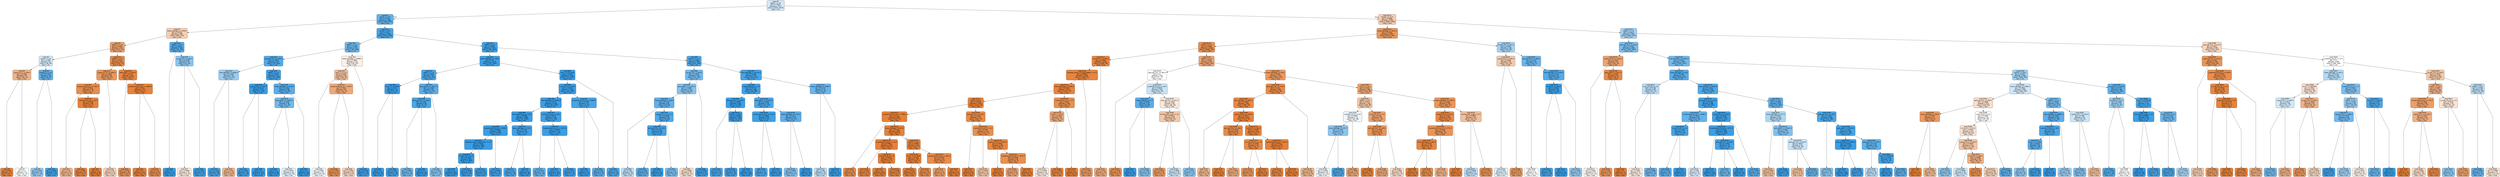 digraph Tree {
node [shape=box, style="filled, rounded", color="black", fontname=helvetica] ;
graph [ranksep=equally, splines=polyline] ;
edge [fontname=helvetica] ;
0 [label="node #0\ndeaths <= 3.5\ngini = 0.4927\nsamples = 7177\nvalue = [3154, 4023]\nclass = win", fillcolor="#399de537"] ;
1 [label="node #1\nassists <= 5.5\ngini = 0.2724\nsamples = 2883\nvalue = [469, 2414]\nclass = win", fillcolor="#399de5cd"] ;
0 -> 1 [labeldistance=2.5, labelangle=45, headlabel="True"] ;
2 [label="node #2\ntower_damage <= 2768.0\ngini = 0.4718\nsamples = 459\nvalue = [284, 175]\nclass = lose", fillcolor="#e5813962"] ;
1 -> 2 ;
3 [label="node #3\ndeaths <= 1.5\ngini = 0.3263\nsamples = 341\nvalue = [271, 70]\nclass = lose", fillcolor="#e58139bd"] ;
2 -> 3 ;
4 [label="node #4\nassists <= 3.5\ngini = 0.492\nsamples = 87\nvalue = [38, 49]\nclass = win", fillcolor="#399de539"] ;
3 -> 4 ;
5 [label="node #5\nt_gold_cnt_3 <= 494.5\ngini = 0.4082\nsamples = 42\nvalue = [30, 12]\nclass = lose", fillcolor="#e5813999"] ;
4 -> 5 ;
6 [label="node #6\ngini = 0.095\nsamples = 20\nvalue = [19, 1]\nclass = lose", fillcolor="#e58139f2"] ;
5 -> 6 ;
7 [label="node #7\ngini = 0.5\nsamples = 22\nvalue = [11, 11]\nclass = lose", fillcolor="#e5813900"] ;
5 -> 7 ;
8 [label="node #8\nEscape_0 <= 0.5\ngini = 0.2923\nsamples = 45\nvalue = [8, 37]\nclass = win", fillcolor="#399de5c8"] ;
4 -> 8 ;
9 [label="node #9\ngini = 0.4339\nsamples = 22\nvalue = [7, 15]\nclass = win", fillcolor="#399de588"] ;
8 -> 9 ;
10 [label="node #10\ngini = 0.0832\nsamples = 23\nvalue = [1, 22]\nclass = win", fillcolor="#399de5f3"] ;
8 -> 10 ;
11 [label="node #11\ndeaths <= 2.5\ngini = 0.1517\nsamples = 254\nvalue = [233, 21]\nclass = lose", fillcolor="#e58139e8"] ;
3 -> 11 ;
12 [label="node #12\nt_gold_cnt_15 <= 5662.5\ngini = 0.2593\nsamples = 98\nvalue = [83, 15]\nclass = lose", fillcolor="#e58139d1"] ;
11 -> 12 ;
13 [label="node #13\nt_experience_cnt_5 <= 602.5\ngini = 0.1634\nsamples = 78\nvalue = [71, 7]\nclass = lose", fillcolor="#e58139e6"] ;
12 -> 13 ;
14 [label="node #14\ngini = 0.42\nsamples = 20\nvalue = [14, 6]\nclass = lose", fillcolor="#e5813992"] ;
13 -> 14 ;
15 [label="node #15\nt_lasthits_cnt_15 <= 55.5\ngini = 0.0339\nsamples = 58\nvalue = [57, 1]\nclass = lose", fillcolor="#e58139fb"] ;
13 -> 15 ;
16 [label="node #16\ngini = 0.095\nsamples = 20\nvalue = [19, 1]\nclass = lose", fillcolor="#e58139f2"] ;
15 -> 16 ;
17 [label="node #17\ngini = 0.0\nsamples = 38\nvalue = [38, 0]\nclass = lose", fillcolor="#e58139ff"] ;
15 -> 17 ;
18 [label="node #18\ngini = 0.48\nsamples = 20\nvalue = [12, 8]\nclass = lose", fillcolor="#e5813955"] ;
12 -> 18 ;
19 [label="node #19\ngold_spent <= 5337.5\ngini = 0.074\nsamples = 156\nvalue = [150, 6]\nclass = lose", fillcolor="#e58139f5"] ;
11 -> 19 ;
20 [label="node #20\ngini = 0.2378\nsamples = 29\nvalue = [25, 4]\nclass = lose", fillcolor="#e58139d6"] ;
19 -> 20 ;
21 [label="node #21\nt_experience_cnt_12 <= 4968.0\ngini = 0.031\nsamples = 127\nvalue = [125, 2]\nclass = lose", fillcolor="#e58139fb"] ;
19 -> 21 ;
22 [label="node #22\ngini = 0.0\nsamples = 107\nvalue = [107, 0]\nclass = lose", fillcolor="#e58139ff"] ;
21 -> 22 ;
23 [label="node #23\ngini = 0.18\nsamples = 20\nvalue = [18, 2]\nclass = lose", fillcolor="#e58139e3"] ;
21 -> 23 ;
24 [label="node #24\ndeaths <= 1.5\ngini = 0.1961\nsamples = 118\nvalue = [13, 105]\nclass = win", fillcolor="#399de5df"] ;
2 -> 24 ;
25 [label="node #25\ngini = 0.0\nsamples = 73\nvalue = [0, 73]\nclass = win", fillcolor="#399de5ff"] ;
24 -> 25 ;
26 [label="node #26\nxp_per_min <= 562.5\ngini = 0.4109\nsamples = 45\nvalue = [13, 32]\nclass = win", fillcolor="#399de597"] ;
24 -> 26 ;
27 [label="node #27\ngini = 0.4959\nsamples = 22\nvalue = [12, 10]\nclass = lose", fillcolor="#e581392a"] ;
26 -> 27 ;
28 [label="node #28\ngini = 0.0832\nsamples = 23\nvalue = [1, 22]\nclass = win", fillcolor="#399de5f3"] ;
26 -> 28 ;
29 [label="node #29\nassists <= 8.5\ngini = 0.141\nsamples = 2424\nvalue = [185, 2239]\nclass = win", fillcolor="#399de5ea"] ;
1 -> 29 ;
30 [label="node #30\ndeaths <= 2.5\ngini = 0.3346\nsamples = 452\nvalue = [96, 356]\nclass = win", fillcolor="#399de5ba"] ;
29 -> 30 ;
31 [label="node #31\ngold_per_min <= 420.5\ngini = 0.1861\nsamples = 337\nvalue = [35, 302]\nclass = win", fillcolor="#399de5e1"] ;
30 -> 31 ;
32 [label="node #32\nhero_damage <= 5608.0\ngini = 0.4409\nsamples = 64\nvalue = [21, 43]\nclass = win", fillcolor="#399de582"] ;
31 -> 32 ;
33 [label="node #33\ngini = 0.1454\nsamples = 38\nvalue = [3, 35]\nclass = win", fillcolor="#399de5e9"] ;
32 -> 33 ;
34 [label="node #34\ngini = 0.426\nsamples = 26\nvalue = [18, 8]\nclass = lose", fillcolor="#e581398e"] ;
32 -> 34 ;
35 [label="node #35\ndeaths <= 1.5\ngini = 0.0973\nsamples = 273\nvalue = [14, 259]\nclass = win", fillcolor="#399de5f1"] ;
31 -> 35 ;
36 [label="node #36\nt_gold_cnt_3 <= 457.0\ngini = 0.0112\nsamples = 177\nvalue = [1, 176]\nclass = win", fillcolor="#399de5fe"] ;
35 -> 36 ;
37 [label="node #37\ngini = 0.095\nsamples = 20\nvalue = [1, 19]\nclass = win", fillcolor="#399de5f2"] ;
36 -> 37 ;
38 [label="node #38\ngini = 0.0\nsamples = 157\nvalue = [0, 157]\nclass = win", fillcolor="#399de5ff"] ;
36 -> 38 ;
39 [label="node #39\ntower_damage <= 5760.5\ngini = 0.2342\nsamples = 96\nvalue = [13, 83]\nclass = win", fillcolor="#399de5d7"] ;
35 -> 39 ;
40 [label="node #40\ngold_spent <= 15010.0\ngini = 0.3478\nsamples = 58\nvalue = [13, 45]\nclass = win", fillcolor="#399de5b5"] ;
39 -> 40 ;
41 [label="node #41\ngini = 0.0\nsamples = 30\nvalue = [0, 30]\nclass = win", fillcolor="#399de5ff"] ;
40 -> 41 ;
42 [label="node #42\ngini = 0.4974\nsamples = 28\nvalue = [13, 15]\nclass = win", fillcolor="#399de522"] ;
40 -> 42 ;
43 [label="node #43\ngini = 0.0\nsamples = 38\nvalue = [0, 38]\nclass = win", fillcolor="#399de5ff"] ;
39 -> 43 ;
44 [label="node #44\ntower_damage <= 4698.0\ngini = 0.4981\nsamples = 115\nvalue = [61, 54]\nclass = lose", fillcolor="#e581391d"] ;
30 -> 44 ;
45 [label="node #45\nCarry_1 <= 0.5\ngini = 0.4444\nsamples = 90\nvalue = [60, 30]\nclass = lose", fillcolor="#e581397f"] ;
44 -> 45 ;
46 [label="node #46\ngini = 0.4995\nsamples = 31\nvalue = [15, 16]\nclass = win", fillcolor="#399de510"] ;
45 -> 46 ;
47 [label="node #47\nt_experience_cnt_3 <= 525.0\ngini = 0.362\nsamples = 59\nvalue = [45, 14]\nclass = lose", fillcolor="#e58139b0"] ;
45 -> 47 ;
48 [label="node #48\ngini = 0.2337\nsamples = 37\nvalue = [32, 5]\nclass = lose", fillcolor="#e58139d7"] ;
47 -> 48 ;
49 [label="node #49\ngini = 0.4835\nsamples = 22\nvalue = [13, 9]\nclass = lose", fillcolor="#e581394e"] ;
47 -> 49 ;
50 [label="node #50\ngini = 0.0768\nsamples = 25\nvalue = [1, 24]\nclass = win", fillcolor="#399de5f4"] ;
44 -> 50 ;
51 [label="node #51\ndeaths <= 2.5\ngini = 0.0862\nsamples = 1972\nvalue = [89, 1883]\nclass = win", fillcolor="#399de5f3"] ;
29 -> 51 ;
52 [label="node #52\ntower_damage <= 149.0\ngini = 0.04\nsamples = 1373\nvalue = [28, 1345]\nclass = win", fillcolor="#399de5fa"] ;
51 -> 52 ;
53 [label="node #53\ndeaths <= 1.5\ngini = 0.1519\nsamples = 157\nvalue = [13, 144]\nclass = win", fillcolor="#399de5e8"] ;
52 -> 53 ;
54 [label="node #54\nstuns <= 37.4034\ngini = 0.027\nsamples = 73\nvalue = [1, 72]\nclass = win", fillcolor="#399de5fb"] ;
53 -> 54 ;
55 [label="node #55\ngini = 0.0\nsamples = 53\nvalue = [0, 53]\nclass = win", fillcolor="#399de5ff"] ;
54 -> 55 ;
56 [label="node #56\ngini = 0.095\nsamples = 20\nvalue = [1, 19]\nclass = win", fillcolor="#399de5f2"] ;
54 -> 56 ;
57 [label="node #57\ngold_spent <= 13017.5\ngini = 0.2449\nsamples = 84\nvalue = [12, 72]\nclass = win", fillcolor="#399de5d4"] ;
53 -> 57 ;
58 [label="node #58\ngold_per_min <= 292.5\ngini = 0.1551\nsamples = 59\nvalue = [5, 54]\nclass = win", fillcolor="#399de5e7"] ;
57 -> 58 ;
59 [label="node #59\ngini = 0.3403\nsamples = 23\nvalue = [5, 18]\nclass = win", fillcolor="#399de5b8"] ;
58 -> 59 ;
60 [label="node #60\ngini = 0.0\nsamples = 36\nvalue = [0, 36]\nclass = win", fillcolor="#399de5ff"] ;
58 -> 60 ;
61 [label="node #61\ngini = 0.4032\nsamples = 25\nvalue = [7, 18]\nclass = win", fillcolor="#399de59c"] ;
57 -> 61 ;
62 [label="node #62\nstuns <= 107.306\ngini = 0.0244\nsamples = 1216\nvalue = [15, 1201]\nclass = win", fillcolor="#399de5fc"] ;
52 -> 62 ;
63 [label="node #63\nt_first_kill <= 1548.5\ngini = 0.0215\nsamples = 1196\nvalue = [13, 1183]\nclass = win", fillcolor="#399de5fc"] ;
62 -> 63 ;
64 [label="node #64\nhero_damage <= 25455.5\ngini = 0.0173\nsamples = 1149\nvalue = [10, 1139]\nclass = win", fillcolor="#399de5fd"] ;
63 -> 64 ;
65 [label="node #65\nfirst_blood_time <= 319.5\ngini = 0.0099\nsamples = 1006\nvalue = [5, 1001]\nclass = win", fillcolor="#399de5fe"] ;
64 -> 65 ;
66 [label="node #66\nt_experience_cnt_8 <= 3238.5\ngini = 0.0062\nsamples = 957\nvalue = [3, 954]\nclass = win", fillcolor="#399de5fe"] ;
65 -> 66 ;
67 [label="node #67\nlocalized_name_x_Dark Seer <= 0.5\ngini = 0.0043\nsamples = 935\nvalue = [2, 933]\nclass = win", fillcolor="#399de5fe"] ;
66 -> 67 ;
68 [label="node #68\ncluster_156 <= 0.5\ngini = 0.0022\nsamples = 901\nvalue = [1, 900]\nclass = win", fillcolor="#399de5ff"] ;
67 -> 68 ;
69 [label="node #69\ngini = 0.0\nsamples = 853\nvalue = [0, 853]\nclass = win", fillcolor="#399de5ff"] ;
68 -> 69 ;
70 [label="node #70\ngini = 0.0408\nsamples = 48\nvalue = [1, 47]\nclass = win", fillcolor="#399de5fa"] ;
68 -> 70 ;
71 [label="node #71\ngini = 0.0571\nsamples = 34\nvalue = [1, 33]\nclass = win", fillcolor="#399de5f7"] ;
67 -> 71 ;
72 [label="node #72\ngini = 0.0868\nsamples = 22\nvalue = [1, 21]\nclass = win", fillcolor="#399de5f3"] ;
66 -> 72 ;
73 [label="node #73\ntower_damage <= 752.5\ngini = 0.0783\nsamples = 49\nvalue = [2, 47]\nclass = win", fillcolor="#399de5f4"] ;
65 -> 73 ;
74 [label="node #74\ngini = 0.18\nsamples = 20\nvalue = [2, 18]\nclass = win", fillcolor="#399de5e3"] ;
73 -> 74 ;
75 [label="node #75\ngini = 0.0\nsamples = 29\nvalue = [0, 29]\nclass = win", fillcolor="#399de5ff"] ;
73 -> 75 ;
76 [label="node #76\nt_lasthits_cnt_15 <= 68.5\ngini = 0.0675\nsamples = 143\nvalue = [5, 138]\nclass = win", fillcolor="#399de5f6"] ;
64 -> 76 ;
77 [label="node #77\ngini = 0.2975\nsamples = 22\nvalue = [4, 18]\nclass = win", fillcolor="#399de5c6"] ;
76 -> 77 ;
78 [label="node #78\nt_experience_cnt_12 <= 5276.5\ngini = 0.0164\nsamples = 121\nvalue = [1, 120]\nclass = win", fillcolor="#399de5fd"] ;
76 -> 78 ;
79 [label="node #79\ngini = 0.0\nsamples = 101\nvalue = [0, 101]\nclass = win", fillcolor="#399de5ff"] ;
78 -> 79 ;
80 [label="node #80\ngini = 0.095\nsamples = 20\nvalue = [1, 19]\nclass = win", fillcolor="#399de5f2"] ;
78 -> 80 ;
81 [label="node #81\nt_experience_cnt_10 <= 2868.5\ngini = 0.1195\nsamples = 47\nvalue = [3, 44]\nclass = win", fillcolor="#399de5ee"] ;
63 -> 81 ;
82 [label="node #82\ngini = 0.0\nsamples = 27\nvalue = [0, 27]\nclass = win", fillcolor="#399de5ff"] ;
81 -> 82 ;
83 [label="node #83\ngini = 0.255\nsamples = 20\nvalue = [3, 17]\nclass = win", fillcolor="#399de5d2"] ;
81 -> 83 ;
84 [label="node #84\ngini = 0.18\nsamples = 20\nvalue = [2, 18]\nclass = win", fillcolor="#399de5e3"] ;
62 -> 84 ;
85 [label="node #85\nassists <= 11.5\ngini = 0.1829\nsamples = 599\nvalue = [61, 538]\nclass = win", fillcolor="#399de5e2"] ;
51 -> 85 ;
86 [label="node #86\nxp_per_min <= 620.5\ngini = 0.3525\nsamples = 162\nvalue = [37, 125]\nclass = win", fillcolor="#399de5b4"] ;
85 -> 86 ;
87 [label="node #87\ngold_spent <= 17255.0\ngini = 0.3986\nsamples = 131\nvalue = [36, 95]\nclass = win", fillcolor="#399de59e"] ;
86 -> 87 ;
88 [label="node #88\ntower_damage <= 128.0\ngini = 0.2778\nsamples = 96\nvalue = [16, 80]\nclass = win", fillcolor="#399de5cc"] ;
87 -> 88 ;
89 [label="node #89\ngini = 0.48\nsamples = 20\nvalue = [8, 12]\nclass = win", fillcolor="#399de555"] ;
88 -> 89 ;
90 [label="node #90\nt_gold_cnt_3 <= 571.5\ngini = 0.1884\nsamples = 76\nvalue = [8, 68]\nclass = win", fillcolor="#399de5e1"] ;
88 -> 90 ;
91 [label="node #91\ngold_per_min <= 319.5\ngini = 0.1014\nsamples = 56\nvalue = [3, 53]\nclass = win", fillcolor="#399de5f1"] ;
90 -> 91 ;
92 [label="node #92\ngini = 0.255\nsamples = 20\nvalue = [3, 17]\nclass = win", fillcolor="#399de5d2"] ;
91 -> 92 ;
93 [label="node #93\ngini = 0.0\nsamples = 36\nvalue = [0, 36]\nclass = win", fillcolor="#399de5ff"] ;
91 -> 93 ;
94 [label="node #94\ngini = 0.375\nsamples = 20\nvalue = [5, 15]\nclass = win", fillcolor="#399de5aa"] ;
90 -> 94 ;
95 [label="node #95\ngini = 0.4898\nsamples = 35\nvalue = [20, 15]\nclass = lose", fillcolor="#e5813940"] ;
87 -> 95 ;
96 [label="node #96\ngini = 0.0624\nsamples = 31\nvalue = [1, 30]\nclass = win", fillcolor="#399de5f6"] ;
86 -> 96 ;
97 [label="node #97\nhero_damage <= 31742.5\ngini = 0.1038\nsamples = 437\nvalue = [24, 413]\nclass = win", fillcolor="#399de5f0"] ;
85 -> 97 ;
98 [label="node #98\ncreeps_stacked <= 2.5\ngini = 0.0775\nsamples = 396\nvalue = [16, 380]\nclass = win", fillcolor="#399de5f4"] ;
97 -> 98 ;
99 [label="node #99\ngold_per_min <= 298.5\ngini = 0.0298\nsamples = 264\nvalue = [4, 260]\nclass = win", fillcolor="#399de5fb"] ;
98 -> 99 ;
100 [label="node #100\ngini = 0.1472\nsamples = 25\nvalue = [2, 23]\nclass = win", fillcolor="#399de5e9"] ;
99 -> 100 ;
101 [label="node #101\nassists <= 12.5\ngini = 0.0166\nsamples = 239\nvalue = [2, 237]\nclass = win", fillcolor="#399de5fd"] ;
99 -> 101 ;
102 [label="node #102\ngini = 0.1107\nsamples = 34\nvalue = [2, 32]\nclass = win", fillcolor="#399de5ef"] ;
101 -> 102 ;
103 [label="node #103\ngini = 0.0\nsamples = 205\nvalue = [0, 205]\nclass = win", fillcolor="#399de5ff"] ;
101 -> 103 ;
104 [label="node #104\ngold_spent <= 12310.0\ngini = 0.1653\nsamples = 132\nvalue = [12, 120]\nclass = win", fillcolor="#399de5e6"] ;
98 -> 104 ;
105 [label="node #105\nt_experience_cnt_5 <= 515.0\ngini = 0.0563\nsamples = 69\nvalue = [2, 67]\nclass = win", fillcolor="#399de5f7"] ;
104 -> 105 ;
106 [label="node #106\ngini = 0.18\nsamples = 20\nvalue = [2, 18]\nclass = win", fillcolor="#399de5e3"] ;
105 -> 106 ;
107 [label="node #107\ngini = 0.0\nsamples = 49\nvalue = [0, 49]\nclass = win", fillcolor="#399de5ff"] ;
105 -> 107 ;
108 [label="node #108\ntower_damage <= 1133.5\ngini = 0.2671\nsamples = 63\nvalue = [10, 53]\nclass = win", fillcolor="#399de5cf"] ;
104 -> 108 ;
109 [label="node #109\ngini = 0.3944\nsamples = 37\nvalue = [10, 27]\nclass = win", fillcolor="#399de5a1"] ;
108 -> 109 ;
110 [label="node #110\ngini = 0.0\nsamples = 26\nvalue = [0, 26]\nclass = win", fillcolor="#399de5ff"] ;
108 -> 110 ;
111 [label="node #111\ntower_damage <= 5949.0\ngini = 0.3141\nsamples = 41\nvalue = [8, 33]\nclass = win", fillcolor="#399de5c1"] ;
97 -> 111 ;
112 [label="node #112\ngini = 0.48\nsamples = 20\nvalue = [8, 12]\nclass = win", fillcolor="#399de555"] ;
111 -> 112 ;
113 [label="node #113\ngini = 0.0\nsamples = 21\nvalue = [0, 21]\nclass = win", fillcolor="#399de5ff"] ;
111 -> 113 ;
114 [label="node #114\nassists <= 11.5\ngini = 0.4686\nsamples = 4294\nvalue = [2685, 1609]\nclass = lose", fillcolor="#e5813966"] ;
0 -> 114 [labeldistance=2.5, labelangle=-45, headlabel="False"] ;
115 [label="node #115\ntower_damage <= 4451.5\ngini = 0.2443\nsamples = 2352\nvalue = [2017, 335]\nclass = lose", fillcolor="#e58139d5"] ;
114 -> 115 ;
116 [label="node #116\nassists <= 7.5\ngini = 0.1939\nsamples = 2206\nvalue = [1966, 240]\nclass = lose", fillcolor="#e58139e0"] ;
115 -> 116 ;
117 [label="node #117\nxp_per_min <= 650.5\ngini = 0.0694\nsamples = 1334\nvalue = [1286, 48]\nclass = lose", fillcolor="#e58139f5"] ;
116 -> 117 ;
118 [label="node #118\nlocalized_name_x_Crystal Maiden <= 0.5\ngini = 0.0608\nsamples = 1306\nvalue = [1265, 41]\nclass = lose", fillcolor="#e58139f7"] ;
117 -> 118 ;
119 [label="node #119\ntower_damage <= 2083.5\ngini = 0.0535\nsamples = 1272\nvalue = [1237, 35]\nclass = lose", fillcolor="#e58139f8"] ;
118 -> 119 ;
120 [label="node #120\nassists <= 6.5\ngini = 0.0403\nsamples = 1166\nvalue = [1142, 24]\nclass = lose", fillcolor="#e58139fa"] ;
119 -> 120 ;
121 [label="node #121\nt_experience_cnt_15 <= 1908.0\ngini = 0.022\nsamples = 989\nvalue = [978, 11]\nclass = lose", fillcolor="#e58139fc"] ;
120 -> 121 ;
122 [label="node #122\ngini = 0.18\nsamples = 20\nvalue = [18, 2]\nclass = lose", fillcolor="#e58139e3"] ;
121 -> 122 ;
123 [label="node #123\ntower_damage <= 630.5\ngini = 0.0184\nsamples = 969\nvalue = [960, 9]\nclass = lose", fillcolor="#e58139fd"] ;
121 -> 123 ;
124 [label="node #124\nt_experience_cnt_3 <= 31.5\ngini = 0.0054\nsamples = 738\nvalue = [736, 2]\nclass = lose", fillcolor="#e58139fe"] ;
123 -> 124 ;
125 [label="node #125\ngini = 0.095\nsamples = 20\nvalue = [19, 1]\nclass = lose", fillcolor="#e58139f2"] ;
124 -> 125 ;
126 [label="node #126\nt_obs_cnt_20 <= 7.5\ngini = 0.0028\nsamples = 718\nvalue = [717, 1]\nclass = lose", fillcolor="#e58139ff"] ;
124 -> 126 ;
127 [label="node #127\ngini = 0.0\nsamples = 693\nvalue = [693, 0]\nclass = lose", fillcolor="#e58139ff"] ;
126 -> 127 ;
128 [label="node #128\ngini = 0.0768\nsamples = 25\nvalue = [24, 1]\nclass = lose", fillcolor="#e58139f4"] ;
126 -> 128 ;
129 [label="node #129\nassists <= 5.5\ngini = 0.0588\nsamples = 231\nvalue = [224, 7]\nclass = lose", fillcolor="#e58139f7"] ;
123 -> 129 ;
130 [label="node #130\nstuns <= 31.2094\ngini = 0.0316\nsamples = 187\nvalue = [184, 3]\nclass = lose", fillcolor="#e58139fb"] ;
129 -> 130 ;
131 [label="node #131\ngini = 0.0119\nsamples = 167\nvalue = [166, 1]\nclass = lose", fillcolor="#e58139fd"] ;
130 -> 131 ;
132 [label="node #132\ngini = 0.18\nsamples = 20\nvalue = [18, 2]\nclass = lose", fillcolor="#e58139e3"] ;
130 -> 132 ;
133 [label="node #133\nt_experience_cnt_5 <= 1051.0\ngini = 0.1653\nsamples = 44\nvalue = [40, 4]\nclass = lose", fillcolor="#e58139e6"] ;
129 -> 133 ;
134 [label="node #134\ngini = 0.32\nsamples = 20\nvalue = [16, 4]\nclass = lose", fillcolor="#e58139bf"] ;
133 -> 134 ;
135 [label="node #135\ngini = 0.0\nsamples = 24\nvalue = [24, 0]\nclass = lose", fillcolor="#e58139ff"] ;
133 -> 135 ;
136 [label="node #136\ngold_per_min <= 259.5\ngini = 0.1361\nsamples = 177\nvalue = [164, 13]\nclass = lose", fillcolor="#e58139eb"] ;
120 -> 136 ;
137 [label="node #137\ngini = 0.0\nsamples = 54\nvalue = [54, 0]\nclass = lose", fillcolor="#e58139ff"] ;
136 -> 137 ;
138 [label="node #138\nt_lasthits_cnt_10 <= 12.5\ngini = 0.189\nsamples = 123\nvalue = [110, 13]\nclass = lose", fillcolor="#e58139e1"] ;
136 -> 138 ;
139 [label="node #139\ngini = 0.4628\nsamples = 22\nvalue = [14, 8]\nclass = lose", fillcolor="#e581396d"] ;
138 -> 139 ;
140 [label="node #140\nt_gold_cnt_10 <= 3033.0\ngini = 0.0941\nsamples = 101\nvalue = [96, 5]\nclass = lose", fillcolor="#e58139f2"] ;
138 -> 140 ;
141 [label="node #141\ngini = 0.0\nsamples = 55\nvalue = [55, 0]\nclass = lose", fillcolor="#e58139ff"] ;
140 -> 141 ;
142 [label="node #142\nt_experience_cnt_10 <= 3572.5\ngini = 0.1938\nsamples = 46\nvalue = [41, 5]\nclass = lose", fillcolor="#e58139e0"] ;
140 -> 142 ;
143 [label="node #143\ngini = 0.3512\nsamples = 22\nvalue = [17, 5]\nclass = lose", fillcolor="#e58139b4"] ;
142 -> 143 ;
144 [label="node #144\ngini = 0.0\nsamples = 24\nvalue = [24, 0]\nclass = lose", fillcolor="#e58139ff"] ;
142 -> 144 ;
145 [label="node #145\nt_lasthits_cnt_15 <= 77.5\ngini = 0.186\nsamples = 106\nvalue = [95, 11]\nclass = lose", fillcolor="#e58139e1"] ;
119 -> 145 ;
146 [label="node #146\nPusher_1 <= 0.5\ngini = 0.3694\nsamples = 45\nvalue = [34, 11]\nclass = lose", fillcolor="#e58139ac"] ;
145 -> 146 ;
147 [label="node #147\ngini = 0.4959\nsamples = 22\nvalue = [12, 10]\nclass = lose", fillcolor="#e581392a"] ;
146 -> 147 ;
148 [label="node #148\ngini = 0.0832\nsamples = 23\nvalue = [22, 1]\nclass = lose", fillcolor="#e58139f3"] ;
146 -> 148 ;
149 [label="node #149\ngini = 0.0\nsamples = 61\nvalue = [61, 0]\nclass = lose", fillcolor="#e58139ff"] ;
145 -> 149 ;
150 [label="node #150\ngini = 0.2907\nsamples = 34\nvalue = [28, 6]\nclass = lose", fillcolor="#e58139c8"] ;
118 -> 150 ;
151 [label="node #151\ngini = 0.375\nsamples = 28\nvalue = [21, 7]\nclass = lose", fillcolor="#e58139aa"] ;
117 -> 151 ;
152 [label="node #152\ndeaths <= 4.5\ngini = 0.3434\nsamples = 872\nvalue = [680, 192]\nclass = lose", fillcolor="#e58139b7"] ;
116 -> 152 ;
153 [label="node #153\ngold_per_min <= 282.0\ngini = 0.5\nsamples = 154\nvalue = [77, 77]\nclass = lose", fillcolor="#e5813900"] ;
152 -> 153 ;
154 [label="node #154\ngini = 0.2378\nsamples = 29\nvalue = [25, 4]\nclass = lose", fillcolor="#e58139d6"] ;
153 -> 154 ;
155 [label="node #155\nt_lasthits_cnt_15 <= 50.5\ngini = 0.4859\nsamples = 125\nvalue = [52, 73]\nclass = win", fillcolor="#399de549"] ;
153 -> 155 ;
156 [label="node #156\ncreeps_stacked <= 1.0\ngini = 0.2499\nsamples = 41\nvalue = [6, 35]\nclass = win", fillcolor="#399de5d3"] ;
155 -> 156 ;
157 [label="node #157\ngini = 0.0\nsamples = 20\nvalue = [0, 20]\nclass = win", fillcolor="#399de5ff"] ;
156 -> 157 ;
158 [label="node #158\ngini = 0.4082\nsamples = 21\nvalue = [6, 15]\nclass = win", fillcolor="#399de599"] ;
156 -> 158 ;
159 [label="node #159\ngold_per_min <= 551.5\ngini = 0.4955\nsamples = 84\nvalue = [46, 38]\nclass = lose", fillcolor="#e581392c"] ;
155 -> 159 ;
160 [label="node #160\nprimary_attr_x_str <= 0.5\ngini = 0.4612\nsamples = 61\nvalue = [39, 22]\nclass = lose", fillcolor="#e581396f"] ;
159 -> 160 ;
161 [label="node #161\ngini = 0.2975\nsamples = 33\nvalue = [27, 6]\nclass = lose", fillcolor="#e58139c6"] ;
160 -> 161 ;
162 [label="node #162\ngini = 0.4898\nsamples = 28\nvalue = [12, 16]\nclass = win", fillcolor="#399de540"] ;
160 -> 162 ;
163 [label="node #163\ngini = 0.4234\nsamples = 23\nvalue = [7, 16]\nclass = win", fillcolor="#399de58f"] ;
159 -> 163 ;
164 [label="node #164\ntower_damage <= 144.0\ngini = 0.269\nsamples = 718\nvalue = [603, 115]\nclass = lose", fillcolor="#e58139ce"] ;
152 -> 164 ;
165 [label="node #165\ngold_per_min <= 376.0\ngini = 0.142\nsamples = 338\nvalue = [312, 26]\nclass = lose", fillcolor="#e58139ea"] ;
164 -> 165 ;
166 [label="node #166\nhero_damage <= 3487.0\ngini = 0.0994\nsamples = 305\nvalue = [289, 16]\nclass = lose", fillcolor="#e58139f1"] ;
165 -> 166 ;
167 [label="node #167\ngini = 0.42\nsamples = 20\nvalue = [14, 6]\nclass = lose", fillcolor="#e5813992"] ;
166 -> 167 ;
168 [label="node #168\nt_gold_cnt_10 <= 1356.5\ngini = 0.0677\nsamples = 285\nvalue = [275, 10]\nclass = lose", fillcolor="#e58139f6"] ;
166 -> 168 ;
169 [label="node #169\ngold_per_min <= 246.0\ngini = 0.1653\nsamples = 66\nvalue = [60, 6]\nclass = lose", fillcolor="#e58139e6"] ;
168 -> 169 ;
170 [label="node #170\ngini = 0.0\nsamples = 43\nvalue = [43, 0]\nclass = lose", fillcolor="#e58139ff"] ;
169 -> 170 ;
171 [label="node #171\ngini = 0.3856\nsamples = 23\nvalue = [17, 6]\nclass = lose", fillcolor="#e58139a5"] ;
169 -> 171 ;
172 [label="node #172\nt_first_kill <= 199.5\ngini = 0.0359\nsamples = 219\nvalue = [215, 4]\nclass = lose", fillcolor="#e58139fa"] ;
168 -> 172 ;
173 [label="node #173\nt_runes_cnt_12 <= 2.5\ngini = 0.1298\nsamples = 43\nvalue = [40, 3]\nclass = lose", fillcolor="#e58139ec"] ;
172 -> 173 ;
174 [label="node #174\ngini = 0.255\nsamples = 20\nvalue = [17, 3]\nclass = lose", fillcolor="#e58139d2"] ;
173 -> 174 ;
175 [label="node #175\ngini = 0.0\nsamples = 23\nvalue = [23, 0]\nclass = lose", fillcolor="#e58139ff"] ;
173 -> 175 ;
176 [label="node #176\nt_experience_cnt_8 <= 841.0\ngini = 0.0113\nsamples = 176\nvalue = [175, 1]\nclass = lose", fillcolor="#e58139fe"] ;
172 -> 176 ;
177 [label="node #177\ngini = 0.095\nsamples = 20\nvalue = [19, 1]\nclass = lose", fillcolor="#e58139f2"] ;
176 -> 177 ;
178 [label="node #178\ngini = 0.0\nsamples = 156\nvalue = [156, 0]\nclass = lose", fillcolor="#e58139ff"] ;
176 -> 178 ;
179 [label="node #179\ngini = 0.4224\nsamples = 33\nvalue = [23, 10]\nclass = lose", fillcolor="#e5813990"] ;
165 -> 179 ;
180 [label="node #180\nCarry_1 <= 0.5\ngini = 0.3587\nsamples = 380\nvalue = [291, 89]\nclass = lose", fillcolor="#e58139b1"] ;
164 -> 180 ;
181 [label="node #181\ndeaths <= 6.5\ngini = 0.4572\nsamples = 164\nvalue = [106, 58]\nclass = lose", fillcolor="#e5813973"] ;
180 -> 181 ;
182 [label="node #182\nt_lasthits_cnt_5 <= 8.5\ngini = 0.4992\nsamples = 73\nvalue = [35, 38]\nclass = win", fillcolor="#399de514"] ;
181 -> 182 ;
183 [label="node #183\ntower_damage <= 357.5\ngini = 0.4163\nsamples = 44\nvalue = [13, 31]\nclass = win", fillcolor="#399de594"] ;
182 -> 183 ;
184 [label="node #184\ngini = 0.4991\nsamples = 23\nvalue = [11, 12]\nclass = win", fillcolor="#399de515"] ;
183 -> 184 ;
185 [label="node #185\ngini = 0.1723\nsamples = 21\nvalue = [2, 19]\nclass = win", fillcolor="#399de5e4"] ;
183 -> 185 ;
186 [label="node #186\ngini = 0.3662\nsamples = 29\nvalue = [22, 7]\nclass = lose", fillcolor="#e58139ae"] ;
182 -> 186 ;
187 [label="node #187\nt_sen_cnt_25 <= 5.5\ngini = 0.343\nsamples = 91\nvalue = [71, 20]\nclass = lose", fillcolor="#e58139b7"] ;
181 -> 187 ;
188 [label="node #188\ngold_per_min <= 326.5\ngini = 0.2386\nsamples = 65\nvalue = [56, 9]\nclass = lose", fillcolor="#e58139d6"] ;
187 -> 188 ;
189 [label="node #189\ngini = 0.0605\nsamples = 32\nvalue = [31, 1]\nclass = lose", fillcolor="#e58139f7"] ;
188 -> 189 ;
190 [label="node #190\ngini = 0.3673\nsamples = 33\nvalue = [25, 8]\nclass = lose", fillcolor="#e58139ad"] ;
188 -> 190 ;
191 [label="node #191\ngini = 0.4882\nsamples = 26\nvalue = [15, 11]\nclass = lose", fillcolor="#e5813944"] ;
187 -> 191 ;
192 [label="node #192\ntower_damage <= 2360.0\ngini = 0.2458\nsamples = 216\nvalue = [185, 31]\nclass = lose", fillcolor="#e58139d4"] ;
180 -> 192 ;
193 [label="node #193\nt_gold_cnt_3 <= 525.5\ngini = 0.1229\nsamples = 152\nvalue = [142, 10]\nclass = lose", fillcolor="#e58139ed"] ;
192 -> 193 ;
194 [label="node #194\nt_experience_cnt_12 <= 3732.5\ngini = 0.2285\nsamples = 76\nvalue = [66, 10]\nclass = lose", fillcolor="#e58139d8"] ;
193 -> 194 ;
195 [label="node #195\ntower_damage <= 562.0\ngini = 0.0783\nsamples = 49\nvalue = [47, 2]\nclass = lose", fillcolor="#e58139f4"] ;
194 -> 195 ;
196 [label="node #196\ngini = 0.0\nsamples = 29\nvalue = [29, 0]\nclass = lose", fillcolor="#e58139ff"] ;
195 -> 196 ;
197 [label="node #197\ngini = 0.18\nsamples = 20\nvalue = [18, 2]\nclass = lose", fillcolor="#e58139e3"] ;
195 -> 197 ;
198 [label="node #198\ngini = 0.417\nsamples = 27\nvalue = [19, 8]\nclass = lose", fillcolor="#e5813994"] ;
194 -> 198 ;
199 [label="node #199\ngini = 0.0\nsamples = 76\nvalue = [76, 0]\nclass = lose", fillcolor="#e58139ff"] ;
193 -> 199 ;
200 [label="node #200\nprimary_attr_x_agi <= 0.5\ngini = 0.4409\nsamples = 64\nvalue = [43, 21]\nclass = lose", fillcolor="#e5813982"] ;
192 -> 200 ;
201 [label="node #201\ngini = 0.4829\nsamples = 27\nvalue = [11, 16]\nclass = win", fillcolor="#399de550"] ;
200 -> 201 ;
202 [label="node #202\ngini = 0.2337\nsamples = 37\nvalue = [32, 5]\nclass = lose", fillcolor="#e58139d7"] ;
200 -> 202 ;
203 [label="node #203\nxp_per_min <= 537.5\ngini = 0.4546\nsamples = 146\nvalue = [51, 95]\nclass = win", fillcolor="#399de576"] ;
115 -> 203 ;
204 [label="node #204\nt_gold_cnt_3 <= 591.0\ngini = 0.4648\nsamples = 49\nvalue = [31, 18]\nclass = lose", fillcolor="#e581396b"] ;
203 -> 204 ;
205 [label="node #205\ngini = 0.497\nsamples = 26\nvalue = [12, 14]\nclass = win", fillcolor="#399de524"] ;
204 -> 205 ;
206 [label="node #206\ngini = 0.2873\nsamples = 23\nvalue = [19, 4]\nclass = lose", fillcolor="#e58139c9"] ;
204 -> 206 ;
207 [label="node #207\ngold_per_min <= 594.5\ngini = 0.3273\nsamples = 97\nvalue = [20, 77]\nclass = win", fillcolor="#399de5bd"] ;
203 -> 207 ;
208 [label="node #208\ngini = 0.5\nsamples = 22\nvalue = [11, 11]\nclass = lose", fillcolor="#e5813900"] ;
207 -> 208 ;
209 [label="node #209\nhero_damage <= 27310.5\ngini = 0.2112\nsamples = 75\nvalue = [9, 66]\nclass = win", fillcolor="#399de5dc"] ;
207 -> 209 ;
210 [label="node #210\nt_first_kill <= 405.5\ngini = 0.0392\nsamples = 50\nvalue = [1, 49]\nclass = win", fillcolor="#399de5fa"] ;
209 -> 210 ;
211 [label="node #211\ngini = 0.095\nsamples = 20\nvalue = [1, 19]\nclass = win", fillcolor="#399de5f2"] ;
210 -> 211 ;
212 [label="node #212\ngini = 0.0\nsamples = 30\nvalue = [0, 30]\nclass = win", fillcolor="#399de5ff"] ;
210 -> 212 ;
213 [label="node #213\ngini = 0.4352\nsamples = 25\nvalue = [8, 17]\nclass = win", fillcolor="#399de587"] ;
209 -> 213 ;
214 [label="node #214\ndeaths <= 7.5\ngini = 0.4513\nsamples = 1942\nvalue = [668, 1274]\nclass = win", fillcolor="#399de579"] ;
114 -> 214 ;
215 [label="node #215\ngold_per_min <= 250.5\ngini = 0.3736\nsamples = 1404\nvalue = [349, 1055]\nclass = win", fillcolor="#399de5ab"] ;
214 -> 215 ;
216 [label="node #216\nt_gold_cnt_12 <= 1845.0\ngini = 0.3418\nsamples = 64\nvalue = [50, 14]\nclass = lose", fillcolor="#e58139b8"] ;
215 -> 216 ;
217 [label="node #217\ngini = 0.4991\nsamples = 23\nvalue = [12, 11]\nclass = lose", fillcolor="#e5813915"] ;
216 -> 217 ;
218 [label="node #218\ngold_spent <= 7977.5\ngini = 0.1356\nsamples = 41\nvalue = [38, 3]\nclass = lose", fillcolor="#e58139eb"] ;
216 -> 218 ;
219 [label="node #219\ngini = 0.255\nsamples = 20\nvalue = [17, 3]\nclass = lose", fillcolor="#e58139d2"] ;
218 -> 219 ;
220 [label="node #220\ngini = 0.0\nsamples = 21\nvalue = [21, 0]\nclass = lose", fillcolor="#e58139ff"] ;
218 -> 220 ;
221 [label="node #221\nhero_damage <= 14923.5\ngini = 0.3467\nsamples = 1340\nvalue = [299, 1041]\nclass = win", fillcolor="#399de5b6"] ;
215 -> 221 ;
222 [label="node #222\ntower_damage <= 16.5\ngini = 0.2307\nsamples = 774\nvalue = [103, 671]\nclass = win", fillcolor="#399de5d8"] ;
221 -> 222 ;
223 [label="node #223\nt_obs_cnt_30 <= 5.5\ngini = 0.4788\nsamples = 68\nvalue = [27, 41]\nclass = win", fillcolor="#399de557"] ;
222 -> 223 ;
224 [label="node #224\ngini = 0.4967\nsamples = 37\nvalue = [20, 17]\nclass = lose", fillcolor="#e5813926"] ;
223 -> 224 ;
225 [label="node #225\ngini = 0.3496\nsamples = 31\nvalue = [7, 24]\nclass = win", fillcolor="#399de5b5"] ;
223 -> 225 ;
226 [label="node #226\nhero_damage <= 9206.5\ngini = 0.1921\nsamples = 706\nvalue = [76, 630]\nclass = win", fillcolor="#399de5e0"] ;
222 -> 226 ;
227 [label="node #227\ngold_per_min <= 279.5\ngini = 0.0936\nsamples = 386\nvalue = [19, 367]\nclass = win", fillcolor="#399de5f2"] ;
226 -> 227 ;
228 [label="node #228\nt_experience_cnt_15 <= 3284.5\ngini = 0.2941\nsamples = 67\nvalue = [12, 55]\nclass = win", fillcolor="#399de5c7"] ;
227 -> 228 ;
229 [label="node #229\nt_obs_cnt_30 <= 6.5\ngini = 0.1195\nsamples = 47\nvalue = [3, 44]\nclass = win", fillcolor="#399de5ee"] ;
228 -> 229 ;
230 [label="node #230\ngini = 0.255\nsamples = 20\nvalue = [3, 17]\nclass = win", fillcolor="#399de5d2"] ;
229 -> 230 ;
231 [label="node #231\ngini = 0.0\nsamples = 27\nvalue = [0, 27]\nclass = win", fillcolor="#399de5ff"] ;
229 -> 231 ;
232 [label="node #232\ngini = 0.495\nsamples = 20\nvalue = [9, 11]\nclass = win", fillcolor="#399de52e"] ;
228 -> 232 ;
233 [label="node #233\nt_gold_cnt_3 <= 536.0\ngini = 0.0429\nsamples = 319\nvalue = [7, 312]\nclass = win", fillcolor="#399de5f9"] ;
227 -> 233 ;
234 [label="node #234\nt_experience_cnt_12 <= 2727.0\ngini = 0.0265\nsamples = 298\nvalue = [4, 294]\nclass = win", fillcolor="#399de5fc"] ;
233 -> 234 ;
235 [label="node #235\ngini = 0.0\nsamples = 224\nvalue = [0, 224]\nclass = win", fillcolor="#399de5ff"] ;
234 -> 235 ;
236 [label="node #236\ngold_per_min <= 330.0\ngini = 0.1023\nsamples = 74\nvalue = [4, 70]\nclass = win", fillcolor="#399de5f0"] ;
234 -> 236 ;
237 [label="node #237\ngini = 0.32\nsamples = 20\nvalue = [4, 16]\nclass = win", fillcolor="#399de5bf"] ;
236 -> 237 ;
238 [label="node #238\ngini = 0.0\nsamples = 54\nvalue = [0, 54]\nclass = win", fillcolor="#399de5ff"] ;
236 -> 238 ;
239 [label="node #239\ngini = 0.2449\nsamples = 21\nvalue = [3, 18]\nclass = win", fillcolor="#399de5d4"] ;
233 -> 239 ;
240 [label="node #240\nassists <= 15.5\ngini = 0.2928\nsamples = 320\nvalue = [57, 263]\nclass = win", fillcolor="#399de5c8"] ;
226 -> 240 ;
241 [label="node #241\ntower_damage <= 217.0\ngini = 0.4675\nsamples = 102\nvalue = [38, 64]\nclass = win", fillcolor="#399de568"] ;
240 -> 241 ;
242 [label="node #242\ngini = 0.4444\nsamples = 27\nvalue = [18, 9]\nclass = lose", fillcolor="#e581397f"] ;
241 -> 242 ;
243 [label="node #243\ngold_spent <= 12322.5\ngini = 0.3911\nsamples = 75\nvalue = [20, 55]\nclass = win", fillcolor="#399de5a2"] ;
241 -> 243 ;
244 [label="node #244\ngini = 0.0644\nsamples = 30\nvalue = [1, 29]\nclass = win", fillcolor="#399de5f6"] ;
243 -> 244 ;
245 [label="node #245\ngold_per_min <= 425.5\ngini = 0.4879\nsamples = 45\nvalue = [19, 26]\nclass = win", fillcolor="#399de545"] ;
243 -> 245 ;
246 [label="node #246\ngini = 0.4537\nsamples = 23\nvalue = [15, 8]\nclass = lose", fillcolor="#e5813977"] ;
245 -> 246 ;
247 [label="node #247\ngini = 0.2975\nsamples = 22\nvalue = [4, 18]\nclass = win", fillcolor="#399de5c6"] ;
245 -> 247 ;
248 [label="node #248\ngold_per_min <= 290.5\ngini = 0.1591\nsamples = 218\nvalue = [19, 199]\nclass = win", fillcolor="#399de5e7"] ;
240 -> 248 ;
249 [label="node #249\ngini = 0.4132\nsamples = 24\nvalue = [7, 17]\nclass = win", fillcolor="#399de596"] ;
248 -> 249 ;
250 [label="node #250\ngold_spent <= 15232.5\ngini = 0.1161\nsamples = 194\nvalue = [12, 182]\nclass = win", fillcolor="#399de5ee"] ;
248 -> 250 ;
251 [label="node #251\nhero_damage <= 13993.0\ngini = 0.0155\nsamples = 128\nvalue = [1, 127]\nclass = win", fillcolor="#399de5fd"] ;
250 -> 251 ;
252 [label="node #252\ngini = 0.0\nsamples = 108\nvalue = [0, 108]\nclass = win", fillcolor="#399de5ff"] ;
251 -> 252 ;
253 [label="node #253\ngini = 0.095\nsamples = 20\nvalue = [1, 19]\nclass = win", fillcolor="#399de5f2"] ;
251 -> 253 ;
254 [label="node #254\ngold_per_min <= 394.5\ngini = 0.2778\nsamples = 66\nvalue = [11, 55]\nclass = win", fillcolor="#399de5cc"] ;
250 -> 254 ;
255 [label="node #255\ngini = 0.48\nsamples = 20\nvalue = [8, 12]\nclass = win", fillcolor="#399de555"] ;
254 -> 255 ;
256 [label="node #256\nstuns <= 45.8578\ngini = 0.1219\nsamples = 46\nvalue = [3, 43]\nclass = win", fillcolor="#399de5ed"] ;
254 -> 256 ;
257 [label="node #257\ngini = 0.0\nsamples = 26\nvalue = [0, 26]\nclass = win", fillcolor="#399de5ff"] ;
256 -> 257 ;
258 [label="node #258\ngini = 0.255\nsamples = 20\nvalue = [3, 17]\nclass = win", fillcolor="#399de5d2"] ;
256 -> 258 ;
259 [label="node #259\nassists <= 18.5\ngini = 0.4527\nsamples = 566\nvalue = [196, 370]\nclass = win", fillcolor="#399de578"] ;
221 -> 259 ;
260 [label="node #260\ntower_damage <= 2956.0\ngini = 0.4902\nsamples = 386\nvalue = [166, 220]\nclass = win", fillcolor="#399de53f"] ;
259 -> 260 ;
261 [label="node #261\ngold_per_min <= 383.5\ngini = 0.4886\nsamples = 219\nvalue = [126, 93]\nclass = lose", fillcolor="#e5813943"] ;
260 -> 261 ;
262 [label="node #262\ntower_damage <= 150.5\ngini = 0.2825\nsamples = 47\nvalue = [39, 8]\nclass = lose", fillcolor="#e58139cb"] ;
261 -> 262 ;
263 [label="node #263\ngini = 0.0\nsamples = 22\nvalue = [22, 0]\nclass = lose", fillcolor="#e58139ff"] ;
262 -> 263 ;
264 [label="node #264\ngini = 0.4352\nsamples = 25\nvalue = [17, 8]\nclass = lose", fillcolor="#e5813987"] ;
262 -> 264 ;
265 [label="node #265\nt_sen_cnt_8 <= 0.5\ngini = 0.4999\nsamples = 172\nvalue = [87, 85]\nclass = lose", fillcolor="#e5813906"] ;
261 -> 265 ;
266 [label="node #266\nt_first_kill <= 232.0\ngini = 0.4916\nsamples = 147\nvalue = [83, 64]\nclass = lose", fillcolor="#e581393a"] ;
265 -> 266 ;
267 [label="node #267\ngini = 0.4244\nsamples = 36\nvalue = [11, 25]\nclass = win", fillcolor="#399de58f"] ;
266 -> 267 ;
268 [label="node #268\nt_gold_cnt_3 <= 448.5\ngini = 0.4558\nsamples = 111\nvalue = [72, 39]\nclass = lose", fillcolor="#e5813975"] ;
266 -> 268 ;
269 [label="node #269\ngini = 0.4898\nsamples = 28\nvalue = [12, 16]\nclass = win", fillcolor="#399de540"] ;
268 -> 269 ;
270 [label="node #270\nt_first_kill <= 561.0\ngini = 0.4006\nsamples = 83\nvalue = [60, 23]\nclass = lose", fillcolor="#e581399d"] ;
268 -> 270 ;
271 [label="node #271\ngini = 0.2024\nsamples = 35\nvalue = [31, 4]\nclass = lose", fillcolor="#e58139de"] ;
270 -> 271 ;
272 [label="node #272\ngini = 0.4783\nsamples = 48\nvalue = [29, 19]\nclass = lose", fillcolor="#e5813958"] ;
270 -> 272 ;
273 [label="node #273\ngini = 0.2688\nsamples = 25\nvalue = [4, 21]\nclass = win", fillcolor="#399de5ce"] ;
265 -> 273 ;
274 [label="node #274\ndeaths <= 5.5\ngini = 0.3643\nsamples = 167\nvalue = [40, 127]\nclass = win", fillcolor="#399de5af"] ;
260 -> 274 ;
275 [label="node #275\nhero_damage <= 36081.0\ngini = 0.2556\nsamples = 113\nvalue = [17, 96]\nclass = win", fillcolor="#399de5d2"] ;
274 -> 275 ;
276 [label="node #276\nt_lasthits_cnt_10 <= 48.5\ngini = 0.1544\nsamples = 83\nvalue = [7, 76]\nclass = win", fillcolor="#399de5e8"] ;
275 -> 276 ;
277 [label="node #277\nstuns <= 7.3793\ngini = 0.2627\nsamples = 45\nvalue = [7, 38]\nclass = win", fillcolor="#399de5d0"] ;
276 -> 277 ;
278 [label="node #278\ngini = 0.42\nsamples = 20\nvalue = [6, 14]\nclass = win", fillcolor="#399de592"] ;
277 -> 278 ;
279 [label="node #279\ngini = 0.0768\nsamples = 25\nvalue = [1, 24]\nclass = win", fillcolor="#399de5f4"] ;
277 -> 279 ;
280 [label="node #280\ngini = 0.0\nsamples = 38\nvalue = [0, 38]\nclass = win", fillcolor="#399de5ff"] ;
276 -> 280 ;
281 [label="node #281\ngini = 0.4444\nsamples = 30\nvalue = [10, 20]\nclass = win", fillcolor="#399de57f"] ;
275 -> 281 ;
282 [label="node #282\nt_gold_cnt_5 <= 1316.5\ngini = 0.489\nsamples = 54\nvalue = [23, 31]\nclass = win", fillcolor="#399de542"] ;
274 -> 282 ;
283 [label="node #283\ngini = 0.3967\nsamples = 33\nvalue = [9, 24]\nclass = win", fillcolor="#399de59f"] ;
282 -> 283 ;
284 [label="node #284\ngini = 0.4444\nsamples = 21\nvalue = [14, 7]\nclass = lose", fillcolor="#e581397f"] ;
282 -> 284 ;
285 [label="node #285\nxp_per_min <= 438.5\ngini = 0.2778\nsamples = 180\nvalue = [30, 150]\nclass = win", fillcolor="#399de5cc"] ;
259 -> 285 ;
286 [label="node #286\nDurable_0 <= 0.5\ngini = 0.4486\nsamples = 53\nvalue = [18, 35]\nclass = win", fillcolor="#399de57c"] ;
285 -> 286 ;
287 [label="node #287\ngini = 0.2268\nsamples = 23\nvalue = [3, 20]\nclass = win", fillcolor="#399de5d9"] ;
286 -> 287 ;
288 [label="node #288\ngini = 0.5\nsamples = 30\nvalue = [15, 15]\nclass = lose", fillcolor="#e5813900"] ;
286 -> 288 ;
289 [label="node #289\nstuns <= 54.1166\ngini = 0.1711\nsamples = 127\nvalue = [12, 115]\nclass = win", fillcolor="#399de5e4"] ;
285 -> 289 ;
290 [label="node #290\nprimary_attr_x_agi <= 0.5\ngini = 0.0482\nsamples = 81\nvalue = [2, 79]\nclass = win", fillcolor="#399de5f9"] ;
289 -> 290 ;
291 [label="node #291\ngini = 0.0\nsamples = 59\nvalue = [0, 59]\nclass = win", fillcolor="#399de5ff"] ;
290 -> 291 ;
292 [label="node #292\ngini = 0.1653\nsamples = 22\nvalue = [2, 20]\nclass = win", fillcolor="#399de5e6"] ;
290 -> 292 ;
293 [label="node #293\ncluster_224 <= 0.5\ngini = 0.3403\nsamples = 46\nvalue = [10, 36]\nclass = win", fillcolor="#399de5b8"] ;
289 -> 293 ;
294 [label="node #294\ngini = 0.1528\nsamples = 24\nvalue = [2, 22]\nclass = win", fillcolor="#399de5e8"] ;
293 -> 294 ;
295 [label="node #295\ngini = 0.4628\nsamples = 22\nvalue = [8, 14]\nclass = win", fillcolor="#399de56d"] ;
293 -> 295 ;
296 [label="node #296\ngold_per_min <= 273.5\ngini = 0.4827\nsamples = 538\nvalue = [319, 219]\nclass = lose", fillcolor="#e5813950"] ;
214 -> 296 ;
297 [label="node #297\nt_gold_cnt_15 <= 2141.0\ngini = 0.236\nsamples = 139\nvalue = [120, 19]\nclass = lose", fillcolor="#e58139d7"] ;
296 -> 297 ;
298 [label="node #298\ngini = 0.4717\nsamples = 21\nvalue = [13, 8]\nclass = lose", fillcolor="#e5813962"] ;
297 -> 298 ;
299 [label="node #299\nt_experience_cnt_8 <= 1293.0\ngini = 0.1691\nsamples = 118\nvalue = [107, 11]\nclass = lose", fillcolor="#e58139e5"] ;
297 -> 299 ;
300 [label="node #300\nt_runes_cnt_30 <= 2.5\ngini = 0.0997\nsamples = 95\nvalue = [90, 5]\nclass = lose", fillcolor="#e58139f1"] ;
299 -> 300 ;
301 [label="node #301\ngini = 0.2778\nsamples = 24\nvalue = [20, 4]\nclass = lose", fillcolor="#e58139cc"] ;
300 -> 301 ;
302 [label="node #302\nt_lasthits_cnt_15 <= 12.5\ngini = 0.0278\nsamples = 71\nvalue = [70, 1]\nclass = lose", fillcolor="#e58139fb"] ;
300 -> 302 ;
303 [label="node #303\ngini = 0.0\nsamples = 51\nvalue = [51, 0]\nclass = lose", fillcolor="#e58139ff"] ;
302 -> 303 ;
304 [label="node #304\ngini = 0.095\nsamples = 20\nvalue = [19, 1]\nclass = lose", fillcolor="#e58139f2"] ;
302 -> 304 ;
305 [label="node #305\ngini = 0.3856\nsamples = 23\nvalue = [17, 6]\nclass = lose", fillcolor="#e58139a5"] ;
299 -> 305 ;
306 [label="node #306\nt_lasthits_cnt_15 <= 37.5\ngini = 0.5\nsamples = 399\nvalue = [199, 200]\nclass = win", fillcolor="#399de501"] ;
296 -> 306 ;
307 [label="node #307\ntower_damage <= 181.5\ngini = 0.4729\nsamples = 219\nvalue = [84, 135]\nclass = win", fillcolor="#399de560"] ;
306 -> 307 ;
308 [label="node #308\nstuns <= 48.8204\ngini = 0.4911\nsamples = 90\nvalue = [51, 39]\nclass = lose", fillcolor="#e581393c"] ;
307 -> 308 ;
309 [label="node #309\nt_gold_cnt_5 <= 606.0\ngini = 0.4922\nsamples = 48\nvalue = [21, 27]\nclass = win", fillcolor="#399de539"] ;
308 -> 309 ;
310 [label="node #310\ngini = 0.3457\nsamples = 27\nvalue = [6, 21]\nclass = win", fillcolor="#399de5b6"] ;
309 -> 310 ;
311 [label="node #311\ngini = 0.4082\nsamples = 21\nvalue = [15, 6]\nclass = lose", fillcolor="#e5813999"] ;
309 -> 311 ;
312 [label="node #312\nxp_per_min <= 390.5\ngini = 0.4082\nsamples = 42\nvalue = [30, 12]\nclass = lose", fillcolor="#e5813999"] ;
308 -> 312 ;
313 [label="node #313\ngini = 0.255\nsamples = 20\nvalue = [17, 3]\nclass = lose", fillcolor="#e58139d2"] ;
312 -> 313 ;
314 [label="node #314\ngini = 0.4835\nsamples = 22\nvalue = [13, 9]\nclass = lose", fillcolor="#e581394e"] ;
312 -> 314 ;
315 [label="node #315\nt_lasthits_cnt_3 <= 1.5\ngini = 0.3807\nsamples = 129\nvalue = [33, 96]\nclass = win", fillcolor="#399de5a7"] ;
307 -> 315 ;
316 [label="node #316\ndeaths <= 9.5\ngini = 0.4419\nsamples = 88\nvalue = [29, 59]\nclass = win", fillcolor="#399de582"] ;
315 -> 316 ;
317 [label="node #317\nt_gold_cnt_8 <= 1084.0\ngini = 0.3478\nsamples = 58\nvalue = [13, 45]\nclass = win", fillcolor="#399de5b5"] ;
316 -> 317 ;
318 [label="node #318\ngini = 0.0832\nsamples = 23\nvalue = [1, 22]\nclass = win", fillcolor="#399de5f3"] ;
317 -> 318 ;
319 [label="node #319\ngini = 0.4506\nsamples = 35\nvalue = [12, 23]\nclass = win", fillcolor="#399de57a"] ;
317 -> 319 ;
320 [label="node #320\ngini = 0.4978\nsamples = 30\nvalue = [16, 14]\nclass = lose", fillcolor="#e5813920"] ;
316 -> 320 ;
321 [label="node #321\nt_first_kill <= 638.0\ngini = 0.1761\nsamples = 41\nvalue = [4, 37]\nclass = win", fillcolor="#399de5e3"] ;
315 -> 321 ;
322 [label="node #322\ngini = 0.32\nsamples = 20\nvalue = [4, 16]\nclass = win", fillcolor="#399de5bf"] ;
321 -> 322 ;
323 [label="node #323\ngini = 0.0\nsamples = 21\nvalue = [0, 21]\nclass = win", fillcolor="#399de5ff"] ;
321 -> 323 ;
324 [label="node #324\nxp_per_min <= 528.5\ngini = 0.4614\nsamples = 180\nvalue = [115, 65]\nclass = lose", fillcolor="#e581396f"] ;
306 -> 324 ;
325 [label="node #325\nassists <= 19.5\ngini = 0.3967\nsamples = 132\nvalue = [96, 36]\nclass = lose", fillcolor="#e581399f"] ;
324 -> 325 ;
326 [label="node #326\nt_experience_cnt_5 <= 925.5\ngini = 0.3091\nsamples = 89\nvalue = [72, 17]\nclass = lose", fillcolor="#e58139c3"] ;
325 -> 326 ;
327 [label="node #327\ngini = 0.0\nsamples = 26\nvalue = [26, 0]\nclass = lose", fillcolor="#e58139ff"] ;
326 -> 327 ;
328 [label="node #328\nt_gold_cnt_5 <= 1200.0\ngini = 0.3941\nsamples = 63\nvalue = [46, 17]\nclass = lose", fillcolor="#e58139a1"] ;
326 -> 328 ;
329 [label="node #329\ngini = 0.4861\nsamples = 36\nvalue = [21, 15]\nclass = lose", fillcolor="#e5813949"] ;
328 -> 329 ;
330 [label="node #330\ngini = 0.1372\nsamples = 27\nvalue = [25, 2]\nclass = lose", fillcolor="#e58139eb"] ;
328 -> 330 ;
331 [label="node #331\nt_runes_cnt_25 <= 3.5\ngini = 0.4932\nsamples = 43\nvalue = [24, 19]\nclass = lose", fillcolor="#e5813935"] ;
325 -> 331 ;
332 [label="node #332\ngini = 0.42\nsamples = 20\nvalue = [6, 14]\nclass = win", fillcolor="#399de592"] ;
331 -> 332 ;
333 [label="node #333\ngini = 0.3403\nsamples = 23\nvalue = [18, 5]\nclass = lose", fillcolor="#e58139b8"] ;
331 -> 333 ;
334 [label="node #334\ndeaths <= 8.5\ngini = 0.4783\nsamples = 48\nvalue = [19, 29]\nclass = win", fillcolor="#399de558"] ;
324 -> 334 ;
335 [label="node #335\ngini = 0.3084\nsamples = 21\nvalue = [4, 17]\nclass = win", fillcolor="#399de5c3"] ;
334 -> 335 ;
336 [label="node #336\ngini = 0.4938\nsamples = 27\nvalue = [15, 12]\nclass = lose", fillcolor="#e5813933"] ;
334 -> 336 ;
{rank=same ; 0} ;
{rank=same ; 1; 114} ;
{rank=same ; 67; 124; 129; 140; 173; 176; 195; 236; 245; 251; 254; 268; 277} ;
{rank=same ; 68; 126; 130; 133; 142; 256; 270} ;
{rank=same ; 2; 29; 115; 214} ;
{rank=same ; 3; 24; 30; 51; 116; 203; 215; 296} ;
{rank=same ; 4; 11; 26; 31; 44; 52; 85; 117; 152; 204; 207; 216; 221; 297; 306} ;
{rank=same ; 5; 8; 12; 19; 32; 35; 45; 53; 62; 86; 97; 118; 153; 164; 209; 218; 222; 259; 299; 307; 324} ;
{rank=same ; 13; 21; 36; 39; 47; 54; 57; 63; 87; 98; 111; 119; 155; 165; 180; 210; 223; 226; 260; 285; 300; 308; 315; 325; 334} ;
{rank=same ; 15; 40; 58; 64; 81; 88; 99; 104; 120; 145; 156; 159; 166; 181; 192; 227; 240; 261; 274; 286; 289; 302; 309; 312; 316; 321; 326; 331} ;
{rank=same ; 65; 76; 90; 101; 105; 108; 121; 136; 146; 160; 168; 182; 187; 193; 200; 228; 233; 241; 248; 262; 265; 275; 282; 290; 293; 317; 328} ;
{rank=same ; 66; 73; 78; 91; 123; 138; 169; 172; 183; 188; 194; 229; 234; 243; 250; 266; 276} ;
{rank=same ; 6; 7; 9; 10; 14; 16; 17; 18; 20; 22; 23; 25; 27; 28; 33; 34; 37; 38; 41; 42; 43; 46; 48; 49; 50; 55; 56; 59; 60; 61; 69; 70; 71; 72; 74; 75; 77; 79; 80; 82; 83; 84; 89; 92; 93; 94; 95; 96; 100; 102; 103; 106; 107; 109; 110; 112; 113; 122; 125; 127; 128; 131; 132; 134; 135; 137; 139; 141; 143; 144; 147; 148; 149; 150; 151; 154; 157; 158; 161; 162; 163; 167; 170; 171; 174; 175; 177; 178; 179; 184; 185; 186; 189; 190; 191; 196; 197; 198; 199; 201; 202; 205; 206; 208; 211; 212; 213; 217; 219; 220; 224; 225; 230; 231; 232; 235; 237; 238; 239; 242; 244; 246; 247; 249; 252; 253; 255; 257; 258; 263; 264; 267; 269; 271; 272; 273; 278; 279; 280; 281; 283; 284; 287; 288; 291; 292; 294; 295; 298; 301; 303; 304; 305; 310; 311; 313; 314; 318; 319; 320; 322; 323; 327; 329; 330; 332; 333; 335; 336} ;
}